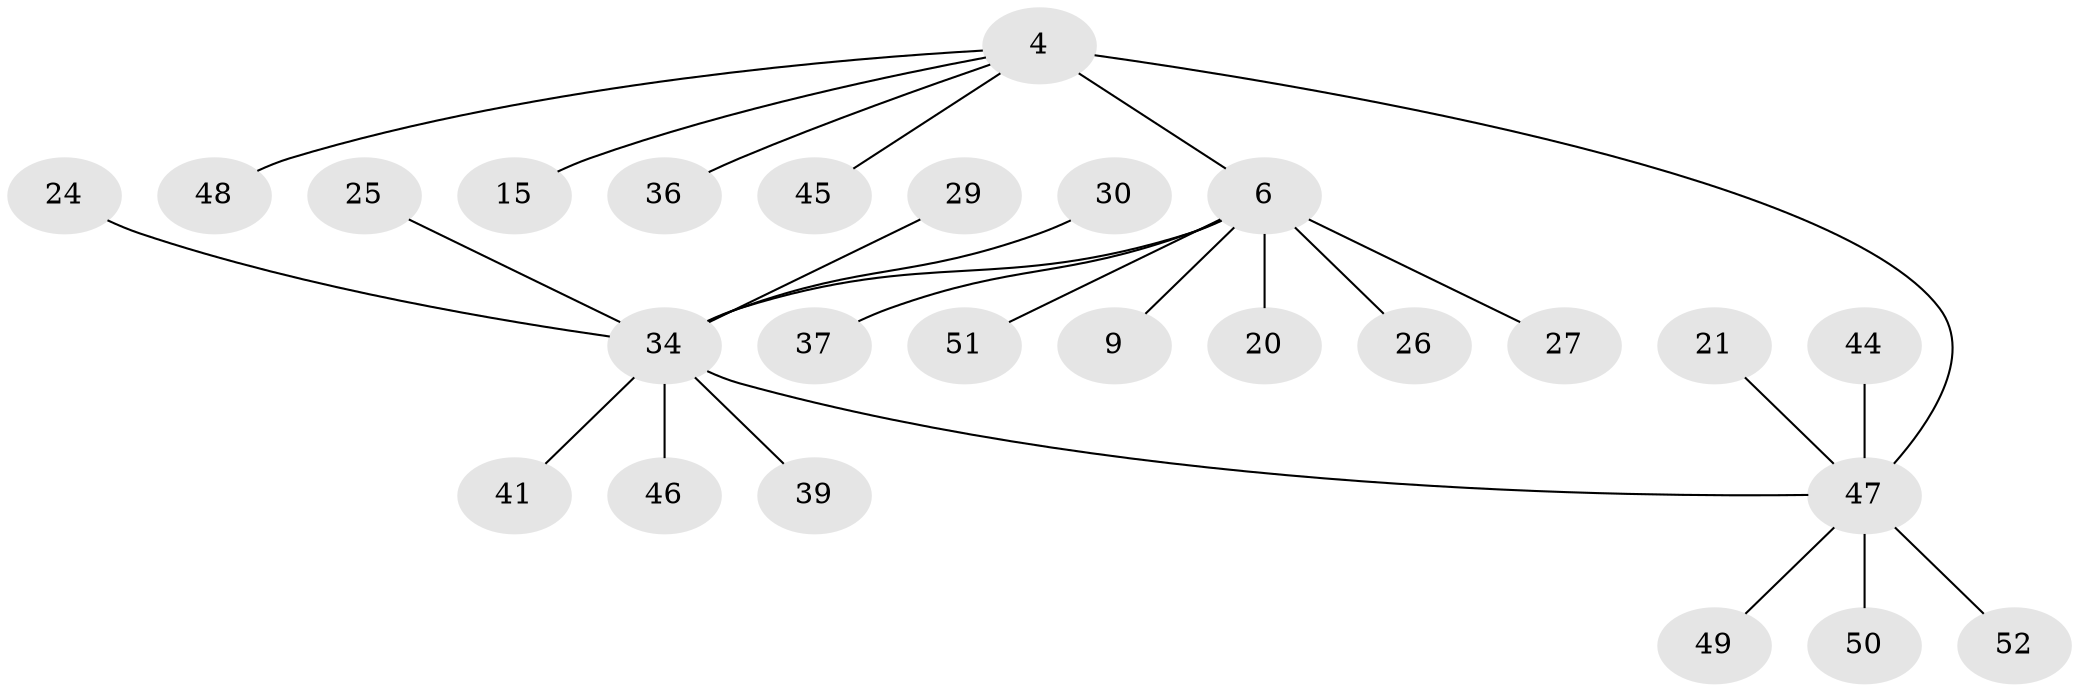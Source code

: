// original degree distribution, {2: 0.2692307692307692, 4: 0.019230769230769232, 8: 0.057692307692307696, 3: 0.11538461538461539, 5: 0.019230769230769232, 1: 0.5, 7: 0.019230769230769232}
// Generated by graph-tools (version 1.1) at 2025/48/03/09/25 04:48:15]
// undirected, 26 vertices, 26 edges
graph export_dot {
graph [start="1"]
  node [color=gray90,style=filled];
  4;
  6 [super="+5"];
  9;
  15;
  20;
  21;
  24 [super="+13"];
  25;
  26 [super="+11+22"];
  27;
  29;
  30 [super="+19"];
  34 [super="+17+10+18"];
  36;
  37;
  39;
  41 [super="+23"];
  44 [super="+31+43"];
  45 [super="+42"];
  46 [super="+35"];
  47 [super="+12+1+28+38+3"];
  48;
  49;
  50;
  51 [super="+32"];
  52;
  4 -- 6 [weight=2];
  4 -- 15;
  4 -- 36;
  4 -- 48;
  4 -- 47 [weight=2];
  4 -- 45;
  6 -- 37;
  6 -- 9;
  6 -- 20;
  6 -- 27;
  6 -- 26;
  6 -- 51;
  6 -- 34;
  21 -- 47;
  24 -- 34;
  25 -- 34;
  29 -- 34;
  30 -- 34;
  34 -- 39;
  34 -- 41;
  34 -- 46;
  34 -- 47 [weight=2];
  44 -- 47 [weight=2];
  47 -- 49;
  47 -- 52;
  47 -- 50;
}
